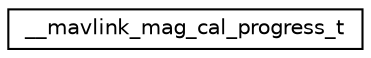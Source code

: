 digraph "Graphical Class Hierarchy"
{
 // INTERACTIVE_SVG=YES
  edge [fontname="Helvetica",fontsize="10",labelfontname="Helvetica",labelfontsize="10"];
  node [fontname="Helvetica",fontsize="10",shape=record];
  rankdir="LR";
  Node1 [label="__mavlink_mag_cal_progress_t",height=0.2,width=0.4,color="black", fillcolor="white", style="filled",URL="$struct____mavlink__mag__cal__progress__t.html"];
}
